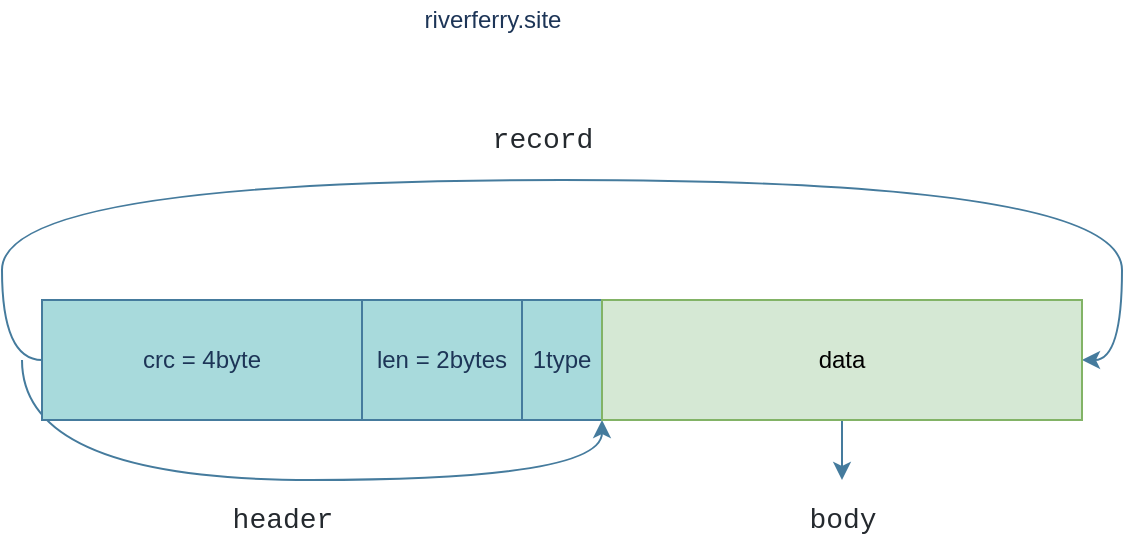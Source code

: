 <mxfile version="15.5.1" type="github">
  <diagram id="pMJ0eaJiPwBfG1VSh_9_" name="Page-1">
    <mxGraphModel dx="1550" dy="779" grid="1" gridSize="10" guides="1" tooltips="1" connect="1" arrows="1" fold="1" page="1" pageScale="1" pageWidth="850" pageHeight="1100" math="0" shadow="0">
      <root>
        <mxCell id="0" />
        <mxCell id="1" parent="0" />
        <mxCell id="OgBr6SACym_tLIcFMbYo-1" style="edgeStyle=orthogonalEdgeStyle;rounded=0;orthogonalLoop=1;jettySize=auto;html=1;entryX=1;entryY=0.5;entryDx=0;entryDy=0;exitX=0;exitY=0.5;exitDx=0;exitDy=0;curved=1;labelBackgroundColor=#F1FAEE;strokeColor=#457B9D;fontColor=#1D3557;" edge="1" parent="1" source="OgBr6SACym_tLIcFMbYo-3" target="OgBr6SACym_tLIcFMbYo-7">
          <mxGeometry relative="1" as="geometry">
            <Array as="points">
              <mxPoint x="140" y="230" />
              <mxPoint x="140" y="140" />
              <mxPoint x="700" y="140" />
              <mxPoint x="700" y="230" />
            </Array>
          </mxGeometry>
        </mxCell>
        <mxCell id="OgBr6SACym_tLIcFMbYo-2" style="edgeStyle=orthogonalEdgeStyle;curved=1;rounded=0;orthogonalLoop=1;jettySize=auto;html=1;entryX=0;entryY=1;entryDx=0;entryDy=0;labelBackgroundColor=#F1FAEE;strokeColor=#457B9D;fontColor=#1D3557;" edge="1" parent="1" target="OgBr6SACym_tLIcFMbYo-7">
          <mxGeometry relative="1" as="geometry">
            <mxPoint x="150" y="230" as="sourcePoint" />
            <Array as="points">
              <mxPoint x="150" y="290" />
              <mxPoint x="440" y="290" />
            </Array>
          </mxGeometry>
        </mxCell>
        <mxCell id="OgBr6SACym_tLIcFMbYo-3" value="crc = 4byte" style="rounded=0;whiteSpace=wrap;html=1;fillColor=#A8DADC;strokeColor=#457B9D;fontColor=#1D3557;" vertex="1" parent="1">
          <mxGeometry x="160" y="200" width="160" height="60" as="geometry" />
        </mxCell>
        <mxCell id="OgBr6SACym_tLIcFMbYo-4" value="len = 2bytes" style="rounded=0;whiteSpace=wrap;html=1;fillColor=#A8DADC;strokeColor=#457B9D;fontColor=#1D3557;" vertex="1" parent="1">
          <mxGeometry x="320" y="200" width="80" height="60" as="geometry" />
        </mxCell>
        <mxCell id="OgBr6SACym_tLIcFMbYo-5" value="1type" style="rounded=0;whiteSpace=wrap;html=1;fillColor=#A8DADC;strokeColor=#457B9D;fontColor=#1D3557;" vertex="1" parent="1">
          <mxGeometry x="400" y="200" width="40" height="60" as="geometry" />
        </mxCell>
        <mxCell id="OgBr6SACym_tLIcFMbYo-6" style="edgeStyle=orthogonalEdgeStyle;curved=1;rounded=0;orthogonalLoop=1;jettySize=auto;html=1;labelBackgroundColor=#F1FAEE;strokeColor=#457B9D;fontColor=#1D3557;" edge="1" parent="1" source="OgBr6SACym_tLIcFMbYo-7">
          <mxGeometry relative="1" as="geometry">
            <mxPoint x="560" y="290" as="targetPoint" />
          </mxGeometry>
        </mxCell>
        <mxCell id="OgBr6SACym_tLIcFMbYo-7" value="data" style="rounded=0;whiteSpace=wrap;html=1;fillColor=#A8DADC;strokeColor=#457B9D;fontColor=#1D3557;" vertex="1" parent="1">
          <mxGeometry x="440" y="200" width="240" height="60" as="geometry" />
        </mxCell>
        <mxCell id="OgBr6SACym_tLIcFMbYo-8" value="&lt;div style=&quot;color: rgb(36 , 41 , 46) ; background-color: rgb(255 , 255 , 255) ; font-family: &amp;#34;consolas&amp;#34; , &amp;#34;courier new&amp;#34; , monospace ; font-size: 14px ; line-height: 19px&quot;&gt;record&lt;/div&gt;" style="text;html=1;align=center;verticalAlign=middle;resizable=0;points=[];autosize=1;strokeColor=none;fillColor=none;fontColor=#1D3557;" vertex="1" parent="1">
          <mxGeometry x="380" y="110" width="60" height="20" as="geometry" />
        </mxCell>
        <mxCell id="OgBr6SACym_tLIcFMbYo-9" value="&lt;div style=&quot;color: rgb(36 , 41 , 46) ; background-color: rgb(255 , 255 , 255) ; font-family: &amp;#34;consolas&amp;#34; , &amp;#34;courier new&amp;#34; , monospace ; font-size: 14px ; line-height: 19px&quot;&gt;body&lt;/div&gt;" style="text;html=1;align=center;verticalAlign=middle;resizable=0;points=[];autosize=1;strokeColor=none;fillColor=none;fontColor=#1D3557;" vertex="1" parent="1">
          <mxGeometry x="535" y="300" width="50" height="20" as="geometry" />
        </mxCell>
        <mxCell id="OgBr6SACym_tLIcFMbYo-10" value="&lt;div style=&quot;color: rgb(36 , 41 , 46) ; background-color: rgb(255 , 255 , 255) ; font-family: &amp;#34;consolas&amp;#34; , &amp;#34;courier new&amp;#34; , monospace ; font-size: 14px ; line-height: 19px&quot;&gt;header&lt;/div&gt;" style="text;html=1;align=center;verticalAlign=middle;resizable=0;points=[];autosize=1;strokeColor=none;fillColor=none;fontColor=#1D3557;" vertex="1" parent="1">
          <mxGeometry x="250" y="300" width="60" height="20" as="geometry" />
        </mxCell>
        <mxCell id="OgBr6SACym_tLIcFMbYo-11" value="crc = 4byte" style="rounded=0;whiteSpace=wrap;html=1;fillColor=#A8DADC;strokeColor=#457B9D;fontColor=#1D3557;" vertex="1" parent="1">
          <mxGeometry x="160" y="200" width="160" height="60" as="geometry" />
        </mxCell>
        <mxCell id="OgBr6SACym_tLIcFMbYo-12" value="data" style="rounded=0;whiteSpace=wrap;html=1;fillColor=#d5e8d4;strokeColor=#82b366;" vertex="1" parent="1">
          <mxGeometry x="440" y="200" width="240" height="60" as="geometry" />
        </mxCell>
        <mxCell id="OgBr6SACym_tLIcFMbYo-13" value="riverferry.site" style="text;html=1;align=center;verticalAlign=middle;resizable=0;points=[];autosize=1;strokeColor=none;fillColor=none;fontColor=#1D3557;" vertex="1" parent="1">
          <mxGeometry x="345" y="50" width="80" height="20" as="geometry" />
        </mxCell>
      </root>
    </mxGraphModel>
  </diagram>
</mxfile>
